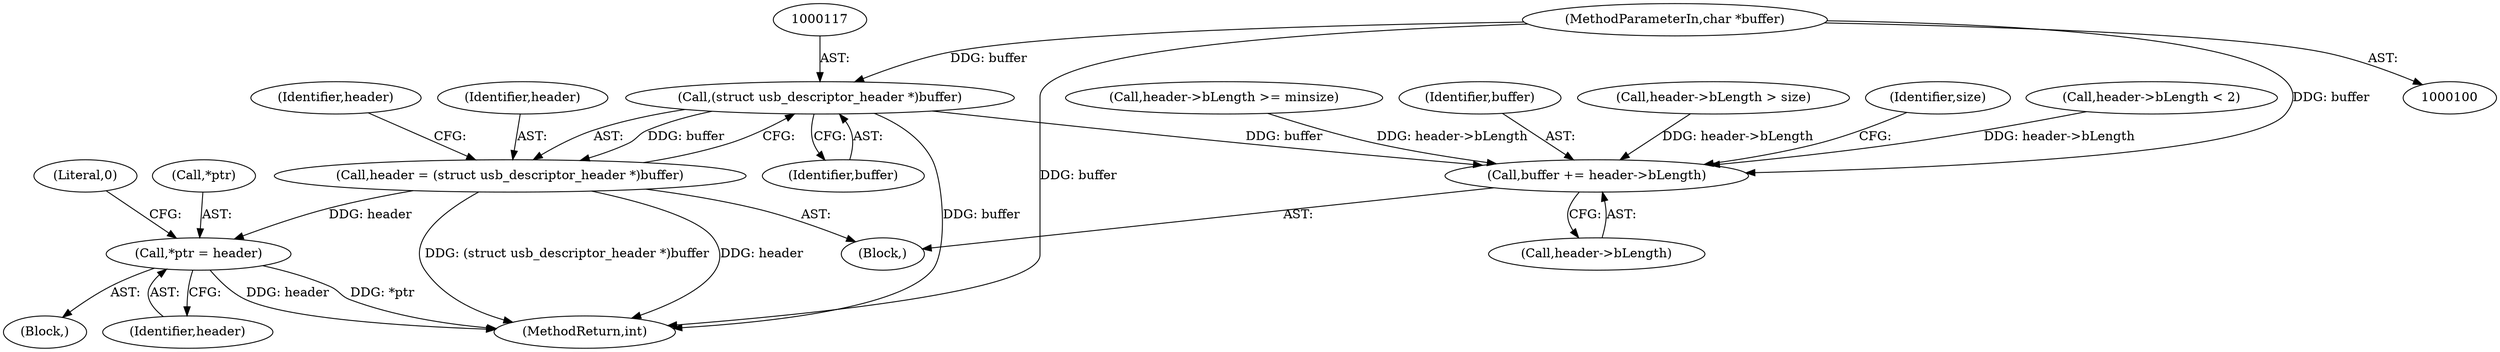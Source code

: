 digraph "0_linux_704620afc70cf47abb9d6a1a57f3825d2bca49cf_0@pointer" {
"1000101" [label="(MethodParameterIn,char *buffer)"];
"1000116" [label="(Call,(struct usb_descriptor_header *)buffer)"];
"1000114" [label="(Call,header = (struct usb_descriptor_header *)buffer)"];
"1000148" [label="(Call,*ptr = header)"];
"1000154" [label="(Call,buffer += header->bLength)"];
"1000123" [label="(Identifier,header)"];
"1000113" [label="(Block,)"];
"1000142" [label="(Call,header->bLength >= minsize)"];
"1000115" [label="(Identifier,header)"];
"1000155" [label="(Identifier,buffer)"];
"1000147" [label="(Block,)"];
"1000114" [label="(Call,header = (struct usb_descriptor_header *)buffer)"];
"1000126" [label="(Call,header->bLength > size)"];
"1000116" [label="(Call,(struct usb_descriptor_header *)buffer)"];
"1000118" [label="(Identifier,buffer)"];
"1000167" [label="(MethodReturn,int)"];
"1000148" [label="(Call,*ptr = header)"];
"1000153" [label="(Literal,0)"];
"1000101" [label="(MethodParameterIn,char *buffer)"];
"1000156" [label="(Call,header->bLength)"];
"1000149" [label="(Call,*ptr)"];
"1000151" [label="(Identifier,header)"];
"1000154" [label="(Call,buffer += header->bLength)"];
"1000160" [label="(Identifier,size)"];
"1000121" [label="(Call,header->bLength < 2)"];
"1000101" -> "1000100"  [label="AST: "];
"1000101" -> "1000167"  [label="DDG: buffer"];
"1000101" -> "1000116"  [label="DDG: buffer"];
"1000101" -> "1000154"  [label="DDG: buffer"];
"1000116" -> "1000114"  [label="AST: "];
"1000116" -> "1000118"  [label="CFG: "];
"1000117" -> "1000116"  [label="AST: "];
"1000118" -> "1000116"  [label="AST: "];
"1000114" -> "1000116"  [label="CFG: "];
"1000116" -> "1000167"  [label="DDG: buffer"];
"1000116" -> "1000114"  [label="DDG: buffer"];
"1000116" -> "1000154"  [label="DDG: buffer"];
"1000114" -> "1000113"  [label="AST: "];
"1000115" -> "1000114"  [label="AST: "];
"1000123" -> "1000114"  [label="CFG: "];
"1000114" -> "1000167"  [label="DDG: header"];
"1000114" -> "1000167"  [label="DDG: (struct usb_descriptor_header *)buffer"];
"1000114" -> "1000148"  [label="DDG: header"];
"1000148" -> "1000147"  [label="AST: "];
"1000148" -> "1000151"  [label="CFG: "];
"1000149" -> "1000148"  [label="AST: "];
"1000151" -> "1000148"  [label="AST: "];
"1000153" -> "1000148"  [label="CFG: "];
"1000148" -> "1000167"  [label="DDG: header"];
"1000148" -> "1000167"  [label="DDG: *ptr"];
"1000154" -> "1000113"  [label="AST: "];
"1000154" -> "1000156"  [label="CFG: "];
"1000155" -> "1000154"  [label="AST: "];
"1000156" -> "1000154"  [label="AST: "];
"1000160" -> "1000154"  [label="CFG: "];
"1000126" -> "1000154"  [label="DDG: header->bLength"];
"1000142" -> "1000154"  [label="DDG: header->bLength"];
"1000121" -> "1000154"  [label="DDG: header->bLength"];
}
